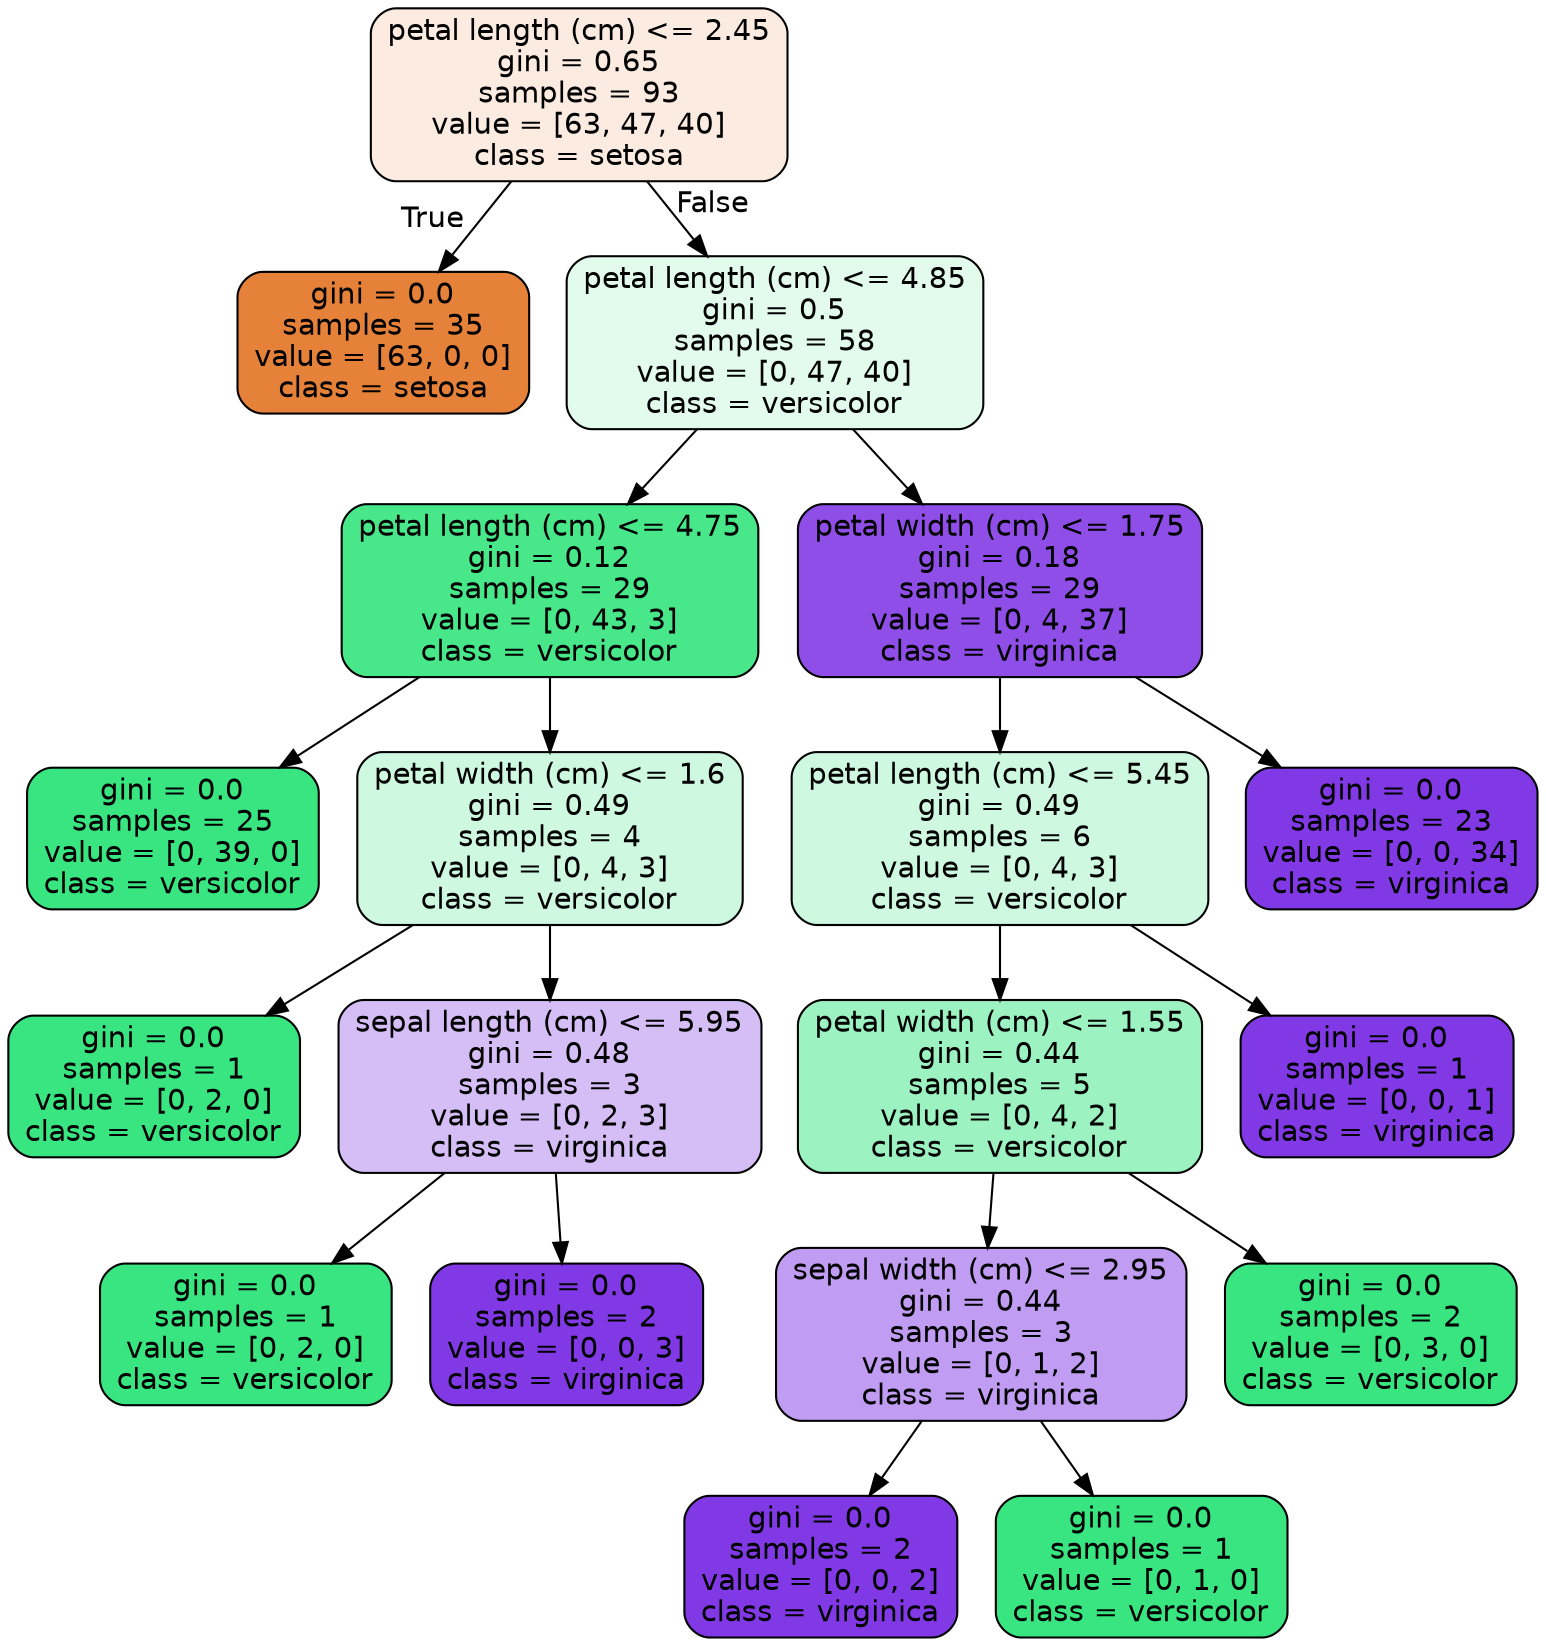 digraph Tree {
node [shape=box, style="filled, rounded", color="black", fontname=helvetica] ;
edge [fontname=helvetica] ;
0 [label="petal length (cm) <= 2.45\ngini = 0.65\nsamples = 93\nvalue = [63, 47, 40]\nclass = setosa", fillcolor="#fbebe0"] ;
1 [label="gini = 0.0\nsamples = 35\nvalue = [63, 0, 0]\nclass = setosa", fillcolor="#e58139"] ;
0 -> 1 [labeldistance=2.5, labelangle=45, headlabel="True"] ;
2 [label="petal length (cm) <= 4.85\ngini = 0.5\nsamples = 58\nvalue = [0, 47, 40]\nclass = versicolor", fillcolor="#e2fbec"] ;
0 -> 2 [labeldistance=2.5, labelangle=-45, headlabel="False"] ;
3 [label="petal length (cm) <= 4.75\ngini = 0.12\nsamples = 29\nvalue = [0, 43, 3]\nclass = versicolor", fillcolor="#47e78a"] ;
2 -> 3 ;
4 [label="gini = 0.0\nsamples = 25\nvalue = [0, 39, 0]\nclass = versicolor", fillcolor="#39e581"] ;
3 -> 4 ;
5 [label="petal width (cm) <= 1.6\ngini = 0.49\nsamples = 4\nvalue = [0, 4, 3]\nclass = versicolor", fillcolor="#cef8e0"] ;
3 -> 5 ;
6 [label="gini = 0.0\nsamples = 1\nvalue = [0, 2, 0]\nclass = versicolor", fillcolor="#39e581"] ;
5 -> 6 ;
7 [label="sepal length (cm) <= 5.95\ngini = 0.48\nsamples = 3\nvalue = [0, 2, 3]\nclass = virginica", fillcolor="#d5bdf6"] ;
5 -> 7 ;
8 [label="gini = 0.0\nsamples = 1\nvalue = [0, 2, 0]\nclass = versicolor", fillcolor="#39e581"] ;
7 -> 8 ;
9 [label="gini = 0.0\nsamples = 2\nvalue = [0, 0, 3]\nclass = virginica", fillcolor="#8139e5"] ;
7 -> 9 ;
10 [label="petal width (cm) <= 1.75\ngini = 0.18\nsamples = 29\nvalue = [0, 4, 37]\nclass = virginica", fillcolor="#8f4ee8"] ;
2 -> 10 ;
11 [label="petal length (cm) <= 5.45\ngini = 0.49\nsamples = 6\nvalue = [0, 4, 3]\nclass = versicolor", fillcolor="#cef8e0"] ;
10 -> 11 ;
12 [label="petal width (cm) <= 1.55\ngini = 0.44\nsamples = 5\nvalue = [0, 4, 2]\nclass = versicolor", fillcolor="#9cf2c0"] ;
11 -> 12 ;
13 [label="sepal width (cm) <= 2.95\ngini = 0.44\nsamples = 3\nvalue = [0, 1, 2]\nclass = virginica", fillcolor="#c09cf2"] ;
12 -> 13 ;
14 [label="gini = 0.0\nsamples = 2\nvalue = [0, 0, 2]\nclass = virginica", fillcolor="#8139e5"] ;
13 -> 14 ;
15 [label="gini = 0.0\nsamples = 1\nvalue = [0, 1, 0]\nclass = versicolor", fillcolor="#39e581"] ;
13 -> 15 ;
16 [label="gini = 0.0\nsamples = 2\nvalue = [0, 3, 0]\nclass = versicolor", fillcolor="#39e581"] ;
12 -> 16 ;
17 [label="gini = 0.0\nsamples = 1\nvalue = [0, 0, 1]\nclass = virginica", fillcolor="#8139e5"] ;
11 -> 17 ;
18 [label="gini = 0.0\nsamples = 23\nvalue = [0, 0, 34]\nclass = virginica", fillcolor="#8139e5"] ;
10 -> 18 ;
}